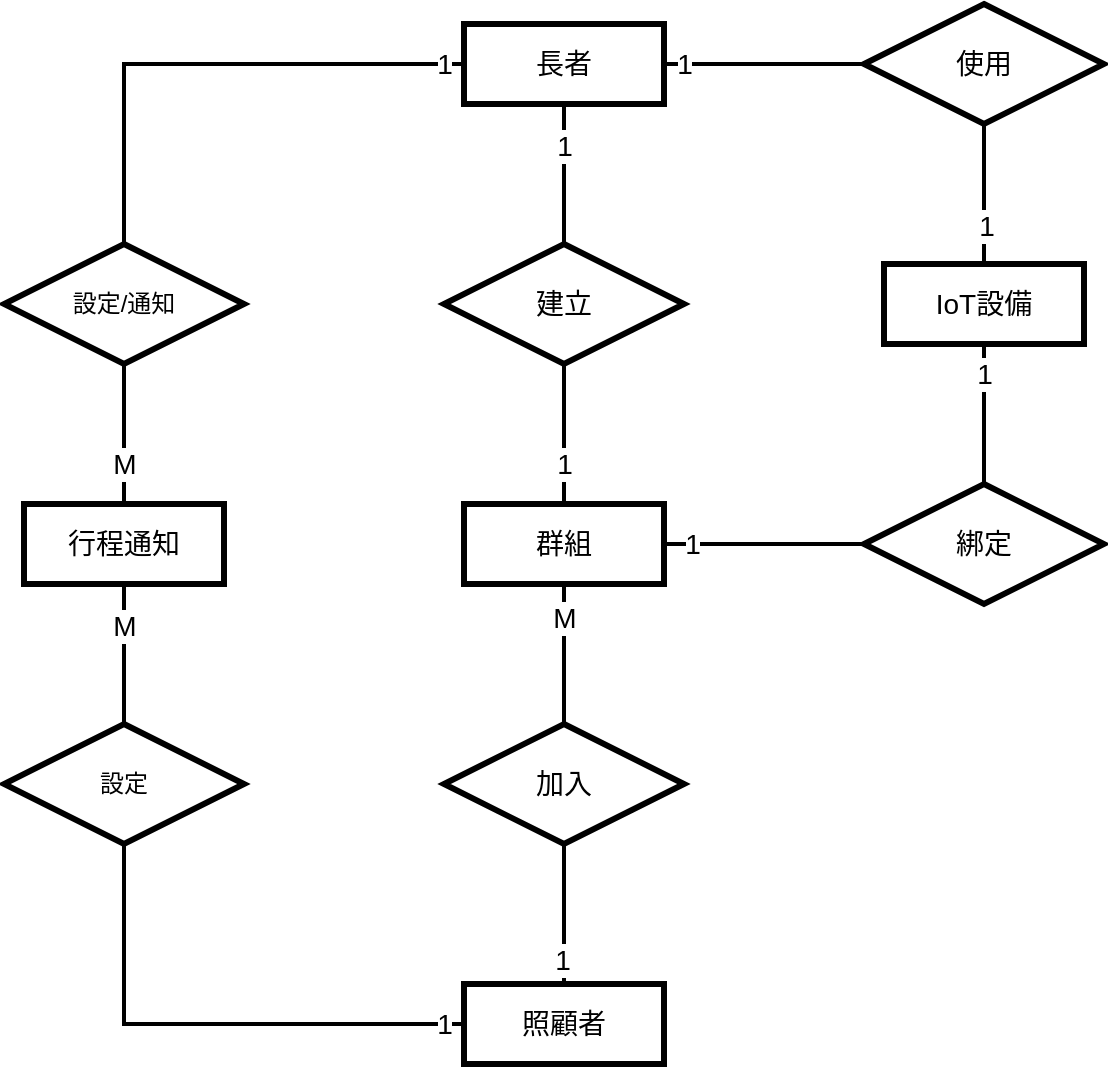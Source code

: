 <mxfile version="24.3.1" type="github">
  <diagram id="DI8r0xWrzlsjQa39gGNY" name="第 1 页">
    <mxGraphModel dx="1039" dy="570" grid="1" gridSize="10" guides="1" tooltips="1" connect="1" arrows="1" fold="1" page="1" pageScale="1" pageWidth="827" pageHeight="1169" math="0" shadow="0">
      <root>
        <mxCell id="0" />
        <mxCell id="1" parent="0" />
        <mxCell id="k6bQwMIvJujuCX2jbAqy-9" style="edgeStyle=orthogonalEdgeStyle;rounded=0;orthogonalLoop=1;jettySize=auto;html=1;endArrow=none;endFill=0;fontSize=14;strokeWidth=2;" edge="1" parent="1" source="k6bQwMIvJujuCX2jbAqy-1" target="k6bQwMIvJujuCX2jbAqy-5">
          <mxGeometry relative="1" as="geometry" />
        </mxCell>
        <mxCell id="k6bQwMIvJujuCX2jbAqy-45" value="&lt;font style=&quot;font-size: 14px;&quot;&gt;1&lt;/font&gt;" style="edgeLabel;html=1;align=center;verticalAlign=middle;resizable=0;points=[];" vertex="1" connectable="0" parent="k6bQwMIvJujuCX2jbAqy-9">
          <mxGeometry x="-0.826" y="1" relative="1" as="geometry">
            <mxPoint x="1" y="1" as="offset" />
          </mxGeometry>
        </mxCell>
        <mxCell id="k6bQwMIvJujuCX2jbAqy-16" style="edgeStyle=orthogonalEdgeStyle;rounded=0;orthogonalLoop=1;jettySize=auto;html=1;entryX=0.5;entryY=0;entryDx=0;entryDy=0;endArrow=none;endFill=0;fontSize=14;strokeWidth=2;" edge="1" parent="1" source="k6bQwMIvJujuCX2jbAqy-1" target="k6bQwMIvJujuCX2jbAqy-15">
          <mxGeometry relative="1" as="geometry" />
        </mxCell>
        <mxCell id="k6bQwMIvJujuCX2jbAqy-41" value="&lt;font style=&quot;font-size: 14px;&quot;&gt;1&lt;/font&gt;" style="edgeLabel;html=1;align=center;verticalAlign=middle;resizable=0;points=[];" vertex="1" connectable="0" parent="k6bQwMIvJujuCX2jbAqy-16">
          <mxGeometry x="-0.59" y="-2" relative="1" as="geometry">
            <mxPoint x="2" y="6" as="offset" />
          </mxGeometry>
        </mxCell>
        <mxCell id="k6bQwMIvJujuCX2jbAqy-29" style="edgeStyle=orthogonalEdgeStyle;rounded=0;orthogonalLoop=1;jettySize=auto;html=1;entryX=0.5;entryY=0;entryDx=0;entryDy=0;endArrow=none;endFill=0;fontSize=14;strokeWidth=2;" edge="1" parent="1" source="k6bQwMIvJujuCX2jbAqy-1" target="k6bQwMIvJujuCX2jbAqy-25">
          <mxGeometry relative="1" as="geometry" />
        </mxCell>
        <mxCell id="k6bQwMIvJujuCX2jbAqy-32" value="1" style="edgeLabel;html=1;align=center;verticalAlign=middle;resizable=0;points=[];fontSize=14;" vertex="1" connectable="0" parent="k6bQwMIvJujuCX2jbAqy-29">
          <mxGeometry x="-0.823" y="1" relative="1" as="geometry">
            <mxPoint x="13" y="-1" as="offset" />
          </mxGeometry>
        </mxCell>
        <mxCell id="k6bQwMIvJujuCX2jbAqy-1" value="長者" style="whiteSpace=wrap;html=1;align=center;fontSize=14;strokeWidth=3;" vertex="1" parent="1">
          <mxGeometry x="380" y="210" width="100" height="40" as="geometry" />
        </mxCell>
        <mxCell id="k6bQwMIvJujuCX2jbAqy-12" value="" style="edgeStyle=orthogonalEdgeStyle;rounded=0;orthogonalLoop=1;jettySize=auto;html=1;endArrow=none;endFill=0;entryX=0.5;entryY=0;entryDx=0;entryDy=0;fontSize=14;strokeWidth=2;" edge="1" parent="1" source="k6bQwMIvJujuCX2jbAqy-5" target="k6bQwMIvJujuCX2jbAqy-13">
          <mxGeometry relative="1" as="geometry">
            <mxPoint x="650" y="370" as="targetPoint" />
          </mxGeometry>
        </mxCell>
        <mxCell id="k6bQwMIvJujuCX2jbAqy-47" value="1" style="edgeLabel;html=1;align=center;verticalAlign=middle;resizable=0;points=[];fontSize=14;" vertex="1" connectable="0" parent="k6bQwMIvJujuCX2jbAqy-12">
          <mxGeometry x="0.443" y="1" relative="1" as="geometry">
            <mxPoint as="offset" />
          </mxGeometry>
        </mxCell>
        <mxCell id="k6bQwMIvJujuCX2jbAqy-5" value="使用" style="shape=rhombus;perimeter=rhombusPerimeter;whiteSpace=wrap;html=1;align=center;fontSize=14;strokeWidth=3;" vertex="1" parent="1">
          <mxGeometry x="580" y="200" width="120" height="60" as="geometry" />
        </mxCell>
        <mxCell id="k6bQwMIvJujuCX2jbAqy-24" style="edgeStyle=orthogonalEdgeStyle;rounded=0;orthogonalLoop=1;jettySize=auto;html=1;entryX=0.5;entryY=0;entryDx=0;entryDy=0;endArrow=none;endFill=0;fontSize=14;strokeWidth=2;" edge="1" parent="1" source="k6bQwMIvJujuCX2jbAqy-13" target="k6bQwMIvJujuCX2jbAqy-22">
          <mxGeometry relative="1" as="geometry" />
        </mxCell>
        <mxCell id="k6bQwMIvJujuCX2jbAqy-48" value="1" style="edgeLabel;html=1;align=center;verticalAlign=middle;resizable=0;points=[];fontSize=14;" vertex="1" connectable="0" parent="k6bQwMIvJujuCX2jbAqy-24">
          <mxGeometry x="-0.575" relative="1" as="geometry">
            <mxPoint as="offset" />
          </mxGeometry>
        </mxCell>
        <mxCell id="k6bQwMIvJujuCX2jbAqy-13" value="IoT設備" style="whiteSpace=wrap;html=1;align=center;fontSize=14;strokeWidth=3;" vertex="1" parent="1">
          <mxGeometry x="590" y="330" width="100" height="40" as="geometry" />
        </mxCell>
        <mxCell id="k6bQwMIvJujuCX2jbAqy-20" style="edgeStyle=orthogonalEdgeStyle;rounded=0;orthogonalLoop=1;jettySize=auto;html=1;entryX=0.5;entryY=0;entryDx=0;entryDy=0;endArrow=none;endFill=0;fontSize=14;strokeWidth=2;" edge="1" parent="1" source="k6bQwMIvJujuCX2jbAqy-14" target="k6bQwMIvJujuCX2jbAqy-19">
          <mxGeometry relative="1" as="geometry" />
        </mxCell>
        <mxCell id="k6bQwMIvJujuCX2jbAqy-43" value="&lt;font style=&quot;font-size: 14px;&quot;&gt;M&lt;/font&gt;" style="edgeLabel;html=1;align=center;verticalAlign=middle;resizable=0;points=[];" vertex="1" connectable="0" parent="k6bQwMIvJujuCX2jbAqy-20">
          <mxGeometry x="-0.516" relative="1" as="geometry">
            <mxPoint as="offset" />
          </mxGeometry>
        </mxCell>
        <mxCell id="k6bQwMIvJujuCX2jbAqy-23" style="edgeStyle=orthogonalEdgeStyle;rounded=0;orthogonalLoop=1;jettySize=auto;html=1;entryX=0;entryY=0.5;entryDx=0;entryDy=0;endArrow=none;endFill=0;fontSize=14;strokeWidth=2;" edge="1" parent="1" source="k6bQwMIvJujuCX2jbAqy-14" target="k6bQwMIvJujuCX2jbAqy-22">
          <mxGeometry relative="1" as="geometry" />
        </mxCell>
        <mxCell id="k6bQwMIvJujuCX2jbAqy-49" value="1" style="edgeLabel;html=1;align=center;verticalAlign=middle;resizable=0;points=[];fontSize=14;" vertex="1" connectable="0" parent="k6bQwMIvJujuCX2jbAqy-23">
          <mxGeometry x="-0.734" relative="1" as="geometry">
            <mxPoint as="offset" />
          </mxGeometry>
        </mxCell>
        <mxCell id="k6bQwMIvJujuCX2jbAqy-14" value="群組" style="whiteSpace=wrap;html=1;align=center;fontSize=14;strokeWidth=3;" vertex="1" parent="1">
          <mxGeometry x="380" y="450" width="100" height="40" as="geometry" />
        </mxCell>
        <mxCell id="k6bQwMIvJujuCX2jbAqy-17" style="edgeStyle=orthogonalEdgeStyle;rounded=0;orthogonalLoop=1;jettySize=auto;html=1;entryX=0.5;entryY=0;entryDx=0;entryDy=0;endArrow=none;endFill=0;fontSize=14;" edge="1" parent="1" source="k6bQwMIvJujuCX2jbAqy-15" target="k6bQwMIvJujuCX2jbAqy-14">
          <mxGeometry relative="1" as="geometry" />
        </mxCell>
        <mxCell id="k6bQwMIvJujuCX2jbAqy-36" value="" style="edgeStyle=orthogonalEdgeStyle;rounded=0;orthogonalLoop=1;jettySize=auto;html=1;strokeWidth=2;endArrow=none;endFill=0;" edge="1" parent="1" source="k6bQwMIvJujuCX2jbAqy-15" target="k6bQwMIvJujuCX2jbAqy-14">
          <mxGeometry relative="1" as="geometry" />
        </mxCell>
        <mxCell id="k6bQwMIvJujuCX2jbAqy-42" value="&lt;font style=&quot;font-size: 14px;&quot;&gt;1&lt;/font&gt;" style="edgeLabel;html=1;align=center;verticalAlign=middle;resizable=0;points=[];fontSize=14;" vertex="1" connectable="0" parent="k6bQwMIvJujuCX2jbAqy-36">
          <mxGeometry x="0.546" y="-2" relative="1" as="geometry">
            <mxPoint x="2" y="-4" as="offset" />
          </mxGeometry>
        </mxCell>
        <mxCell id="k6bQwMIvJujuCX2jbAqy-15" value="建立" style="shape=rhombus;perimeter=rhombusPerimeter;whiteSpace=wrap;html=1;align=center;fontSize=14;strokeWidth=3;" vertex="1" parent="1">
          <mxGeometry x="370" y="320" width="120" height="60" as="geometry" />
        </mxCell>
        <mxCell id="k6bQwMIvJujuCX2jbAqy-28" style="edgeStyle=orthogonalEdgeStyle;rounded=0;orthogonalLoop=1;jettySize=auto;html=1;entryX=0.5;entryY=1;entryDx=0;entryDy=0;endArrow=none;endFill=0;fontSize=14;strokeWidth=2;" edge="1" parent="1" source="k6bQwMIvJujuCX2jbAqy-18" target="k6bQwMIvJujuCX2jbAqy-27">
          <mxGeometry relative="1" as="geometry" />
        </mxCell>
        <mxCell id="k6bQwMIvJujuCX2jbAqy-39" value="&lt;font style=&quot;font-size: 14px;&quot;&gt;1&lt;/font&gt;" style="edgeLabel;html=1;align=center;verticalAlign=middle;resizable=0;points=[];" vertex="1" connectable="0" parent="k6bQwMIvJujuCX2jbAqy-28">
          <mxGeometry x="-0.874" y="-2" relative="1" as="geometry">
            <mxPoint x="6" y="2" as="offset" />
          </mxGeometry>
        </mxCell>
        <mxCell id="k6bQwMIvJujuCX2jbAqy-18" value="照顧者" style="whiteSpace=wrap;html=1;align=center;fontSize=14;strokeWidth=3;" vertex="1" parent="1">
          <mxGeometry x="380" y="690" width="100" height="40" as="geometry" />
        </mxCell>
        <mxCell id="k6bQwMIvJujuCX2jbAqy-21" style="edgeStyle=orthogonalEdgeStyle;rounded=0;orthogonalLoop=1;jettySize=auto;html=1;entryX=0.5;entryY=0;entryDx=0;entryDy=0;endArrow=none;endFill=0;fontSize=14;strokeWidth=2;" edge="1" parent="1" source="k6bQwMIvJujuCX2jbAqy-19" target="k6bQwMIvJujuCX2jbAqy-18">
          <mxGeometry relative="1" as="geometry" />
        </mxCell>
        <mxCell id="k6bQwMIvJujuCX2jbAqy-44" value="&lt;font style=&quot;font-size: 14px;&quot;&gt;1&lt;/font&gt;" style="edgeLabel;html=1;align=center;verticalAlign=middle;resizable=0;points=[];" vertex="1" connectable="0" parent="k6bQwMIvJujuCX2jbAqy-21">
          <mxGeometry x="0.648" y="-1" relative="1" as="geometry">
            <mxPoint as="offset" />
          </mxGeometry>
        </mxCell>
        <mxCell id="k6bQwMIvJujuCX2jbAqy-19" value="加入" style="shape=rhombus;perimeter=rhombusPerimeter;whiteSpace=wrap;html=1;align=center;fontSize=14;strokeWidth=3;" vertex="1" parent="1">
          <mxGeometry x="370" y="560" width="120" height="60" as="geometry" />
        </mxCell>
        <mxCell id="k6bQwMIvJujuCX2jbAqy-22" value="綁定" style="shape=rhombus;perimeter=rhombusPerimeter;whiteSpace=wrap;html=1;align=center;fontSize=14;strokeWidth=3;" vertex="1" parent="1">
          <mxGeometry x="580" y="440" width="120" height="60" as="geometry" />
        </mxCell>
        <mxCell id="k6bQwMIvJujuCX2jbAqy-30" style="edgeStyle=orthogonalEdgeStyle;rounded=0;orthogonalLoop=1;jettySize=auto;html=1;endArrow=none;endFill=0;fontSize=14;strokeWidth=2;entryX=0.5;entryY=0;entryDx=0;entryDy=0;" edge="1" parent="1" source="k6bQwMIvJujuCX2jbAqy-25" target="k6bQwMIvJujuCX2jbAqy-26">
          <mxGeometry relative="1" as="geometry">
            <mxPoint x="210" y="440" as="targetPoint" />
          </mxGeometry>
        </mxCell>
        <mxCell id="k6bQwMIvJujuCX2jbAqy-37" value="M" style="edgeLabel;html=1;align=center;verticalAlign=middle;resizable=0;points=[];fontSize=14;" vertex="1" connectable="0" parent="k6bQwMIvJujuCX2jbAqy-30">
          <mxGeometry x="0.714" y="-2" relative="1" as="geometry">
            <mxPoint x="2" y="-10" as="offset" />
          </mxGeometry>
        </mxCell>
        <mxCell id="k6bQwMIvJujuCX2jbAqy-25" value="設定/通知" style="shape=rhombus;perimeter=rhombusPerimeter;whiteSpace=wrap;html=1;align=center;strokeWidth=3;" vertex="1" parent="1">
          <mxGeometry x="150" y="320" width="120" height="60" as="geometry" />
        </mxCell>
        <mxCell id="k6bQwMIvJujuCX2jbAqy-26" value="行程通知" style="whiteSpace=wrap;html=1;align=center;fontSize=14;strokeWidth=3;" vertex="1" parent="1">
          <mxGeometry x="160" y="450" width="100" height="40" as="geometry" />
        </mxCell>
        <mxCell id="k6bQwMIvJujuCX2jbAqy-31" style="edgeStyle=orthogonalEdgeStyle;rounded=0;orthogonalLoop=1;jettySize=auto;html=1;entryX=0.5;entryY=1;entryDx=0;entryDy=0;endArrow=none;endFill=0;fontSize=14;strokeWidth=2;" edge="1" parent="1" source="k6bQwMIvJujuCX2jbAqy-27" target="k6bQwMIvJujuCX2jbAqy-26">
          <mxGeometry relative="1" as="geometry" />
        </mxCell>
        <mxCell id="k6bQwMIvJujuCX2jbAqy-40" value="&lt;font style=&quot;font-size: 14px;&quot;&gt;M&lt;/font&gt;" style="edgeLabel;html=1;align=center;verticalAlign=middle;resizable=0;points=[];" vertex="1" connectable="0" parent="k6bQwMIvJujuCX2jbAqy-31">
          <mxGeometry x="0.678" y="-2" relative="1" as="geometry">
            <mxPoint x="-2" y="9" as="offset" />
          </mxGeometry>
        </mxCell>
        <mxCell id="k6bQwMIvJujuCX2jbAqy-27" value="設定" style="shape=rhombus;perimeter=rhombusPerimeter;whiteSpace=wrap;html=1;align=center;strokeWidth=3;" vertex="1" parent="1">
          <mxGeometry x="150" y="560" width="120" height="60" as="geometry" />
        </mxCell>
      </root>
    </mxGraphModel>
  </diagram>
</mxfile>
